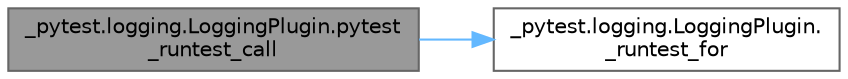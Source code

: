 digraph "_pytest.logging.LoggingPlugin.pytest_runtest_call"
{
 // LATEX_PDF_SIZE
  bgcolor="transparent";
  edge [fontname=Helvetica,fontsize=10,labelfontname=Helvetica,labelfontsize=10];
  node [fontname=Helvetica,fontsize=10,shape=box,height=0.2,width=0.4];
  rankdir="LR";
  Node1 [id="Node000001",label="_pytest.logging.LoggingPlugin.pytest\l_runtest_call",height=0.2,width=0.4,color="gray40", fillcolor="grey60", style="filled", fontcolor="black",tooltip=" "];
  Node1 -> Node2 [id="edge1_Node000001_Node000002",color="steelblue1",style="solid",tooltip=" "];
  Node2 [id="Node000002",label="_pytest.logging.LoggingPlugin.\l_runtest_for",height=0.2,width=0.4,color="grey40", fillcolor="white", style="filled",URL="$class__pytest_1_1logging_1_1_logging_plugin.html#abc91d0401af8142f09891850140bfe28",tooltip=" "];
}
